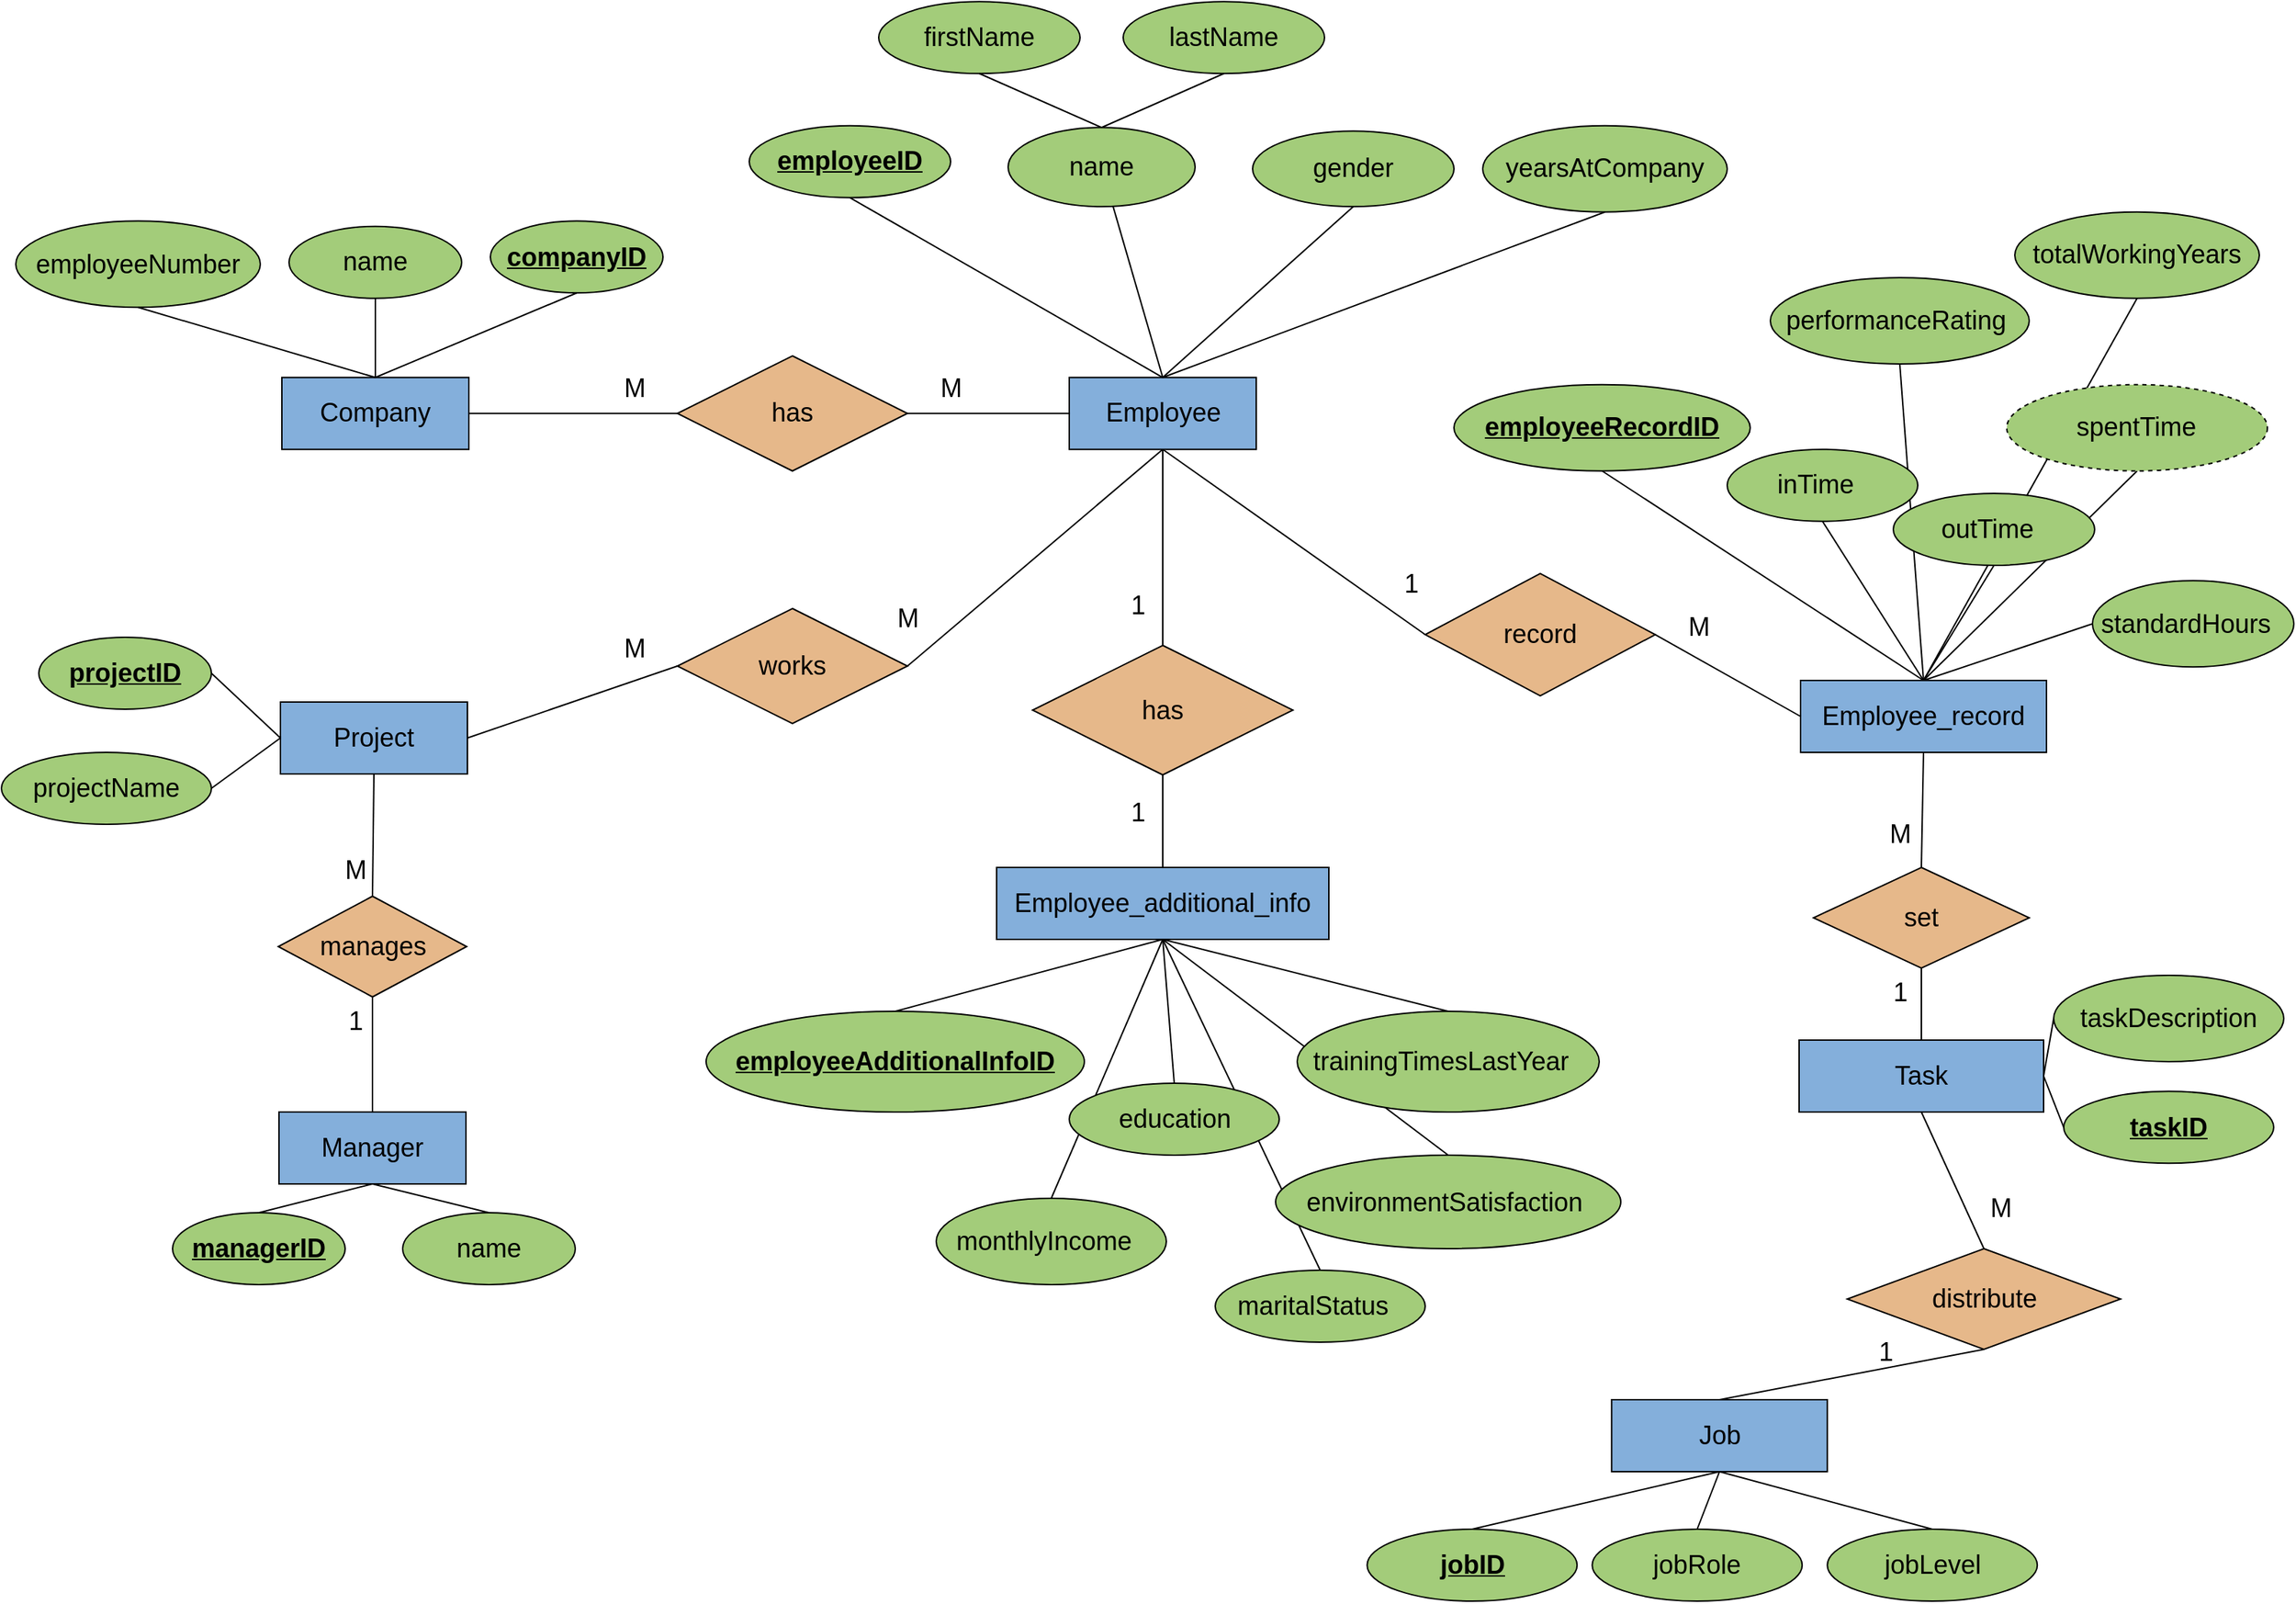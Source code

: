 <mxfile version="14.2.4" type="embed">
    <diagram id="7LlDo9ET-2zPZ-Q3xOvs" name="Shape">
        <mxGraphModel dx="1685" dy="1438" grid="1" gridSize="10" guides="1" tooltips="1" connect="1" arrows="1" fold="1" page="1" pageScale="1" pageWidth="827" pageHeight="1169" math="0" shadow="0">
            <root>
                <mxCell id="0"/>
                <mxCell id="1" parent="0"/>
                <mxCell id="2" value="&lt;font style=&quot;font-size: 18px&quot;&gt;Company&lt;/font&gt;" style="whiteSpace=wrap;html=1;align=center;fillColor=#84AFDB;" vertex="1" parent="1">
                    <mxGeometry x="255" y="299.38" width="130" height="50" as="geometry"/>
                </mxCell>
                <mxCell id="4" value="&lt;span style=&quot;font-size: 18px&quot;&gt;Project&lt;br&gt;&lt;/span&gt;" style="whiteSpace=wrap;html=1;align=center;fillColor=#84AFDB;" vertex="1" parent="1">
                    <mxGeometry x="254" y="525" width="130" height="50" as="geometry"/>
                </mxCell>
                <mxCell id="5" value="&lt;span style=&quot;font-size: 18px&quot;&gt;Task&lt;br&gt;&lt;/span&gt;" style="whiteSpace=wrap;html=1;align=center;fillColor=#84AFDB;" vertex="1" parent="1">
                    <mxGeometry x="1310" y="760" width="170" height="50" as="geometry"/>
                </mxCell>
                <mxCell id="6" value="&lt;span style=&quot;font-size: 18px&quot;&gt;Employee&lt;br&gt;&lt;/span&gt;" style="whiteSpace=wrap;html=1;align=center;fillColor=#84AFDB;" vertex="1" parent="1">
                    <mxGeometry x="802.5" y="299.38" width="130" height="50" as="geometry"/>
                </mxCell>
                <mxCell id="7" value="&lt;span style=&quot;font-size: 18px&quot;&gt;Manager&lt;br&gt;&lt;/span&gt;" style="whiteSpace=wrap;html=1;align=center;fillColor=#84AFDB;" vertex="1" parent="1">
                    <mxGeometry x="253" y="810" width="130" height="50" as="geometry"/>
                </mxCell>
                <mxCell id="8" value="&lt;span style=&quot;font-size: 18px&quot;&gt;Employee_record&lt;br&gt;&lt;/span&gt;" style="whiteSpace=wrap;html=1;align=center;fillColor=#84AFDB;" vertex="1" parent="1">
                    <mxGeometry x="1311" y="510" width="171" height="50" as="geometry"/>
                </mxCell>
                <mxCell id="9" value="&lt;span style=&quot;font-size: 18px&quot;&gt;Employee_additional_info&lt;br&gt;&lt;/span&gt;" style="whiteSpace=wrap;html=1;align=center;fillColor=#84AFDB;" vertex="1" parent="1">
                    <mxGeometry x="752" y="640" width="231" height="50" as="geometry"/>
                </mxCell>
                <mxCell id="10" value="&lt;span style=&quot;font-size: 18px&quot;&gt;Job&lt;br&gt;&lt;/span&gt;" style="whiteSpace=wrap;html=1;align=center;fillColor=#84AFDB;" vertex="1" parent="1">
                    <mxGeometry x="1179.63" y="1010" width="150" height="50" as="geometry"/>
                </mxCell>
                <mxCell id="12" value="&lt;font style=&quot;font-size: 18px&quot;&gt;&lt;u&gt;&lt;b&gt;companyID&lt;/b&gt;&lt;/u&gt;&lt;/font&gt;" style="ellipse;whiteSpace=wrap;html=1;align=center;fillColor=#A3CC7A;" vertex="1" parent="1">
                    <mxGeometry x="400" y="190.63" width="120" height="50" as="geometry"/>
                </mxCell>
                <mxCell id="14" value="&lt;font style=&quot;font-size: 18px&quot;&gt;name&lt;/font&gt;" style="ellipse;whiteSpace=wrap;html=1;align=center;fillColor=#A3CC7A;" vertex="1" parent="1">
                    <mxGeometry x="260" y="194.38" width="120" height="50" as="geometry"/>
                </mxCell>
                <mxCell id="15" value="&lt;font style=&quot;font-size: 18px&quot;&gt;employeeNumber&lt;/font&gt;" style="ellipse;whiteSpace=wrap;html=1;align=center;fillColor=#A3CC7A;" vertex="1" parent="1">
                    <mxGeometry x="70" y="190.63" width="170" height="60" as="geometry"/>
                </mxCell>
                <mxCell id="27" value="&lt;font style=&quot;font-size: 18px&quot;&gt;&lt;u&gt;&lt;b&gt;projectID&lt;/b&gt;&lt;/u&gt;&lt;/font&gt;" style="ellipse;whiteSpace=wrap;html=1;align=center;fillColor=#A3CC7A;" vertex="1" parent="1">
                    <mxGeometry x="86" y="480" width="120" height="50" as="geometry"/>
                </mxCell>
                <mxCell id="29" value="&lt;span style=&quot;font-size: 18px&quot;&gt;projectName&lt;/span&gt;" style="ellipse;whiteSpace=wrap;html=1;align=center;fillColor=#A3CC7A;" vertex="1" parent="1">
                    <mxGeometry x="60" y="560" width="146" height="50" as="geometry"/>
                </mxCell>
                <mxCell id="33" value="&lt;span style=&quot;font-size: 18px&quot;&gt;&lt;u&gt;&lt;b&gt;employeeID&lt;/b&gt;&lt;/u&gt;&lt;/span&gt;" style="ellipse;whiteSpace=wrap;html=1;align=center;fillColor=#A3CC7A;" vertex="1" parent="1">
                    <mxGeometry x="580" y="124.38" width="140" height="50" as="geometry"/>
                </mxCell>
                <mxCell id="34" value="&lt;span style=&quot;font-size: 18px&quot;&gt;firstName&lt;/span&gt;" style="ellipse;whiteSpace=wrap;html=1;align=center;fillColor=#A3CC7A;" vertex="1" parent="1">
                    <mxGeometry x="670" y="38.13" width="140" height="50" as="geometry"/>
                </mxCell>
                <mxCell id="35" value="&lt;span style=&quot;font-size: 18px&quot;&gt;lastName&lt;/span&gt;" style="ellipse;whiteSpace=wrap;html=1;align=center;fillColor=#A3CC7A;" vertex="1" parent="1">
                    <mxGeometry x="840" y="38.13" width="140" height="50" as="geometry"/>
                </mxCell>
                <mxCell id="36" value="&lt;span style=&quot;font-size: 18px&quot;&gt;gender&lt;/span&gt;" style="ellipse;whiteSpace=wrap;html=1;align=center;fillColor=#A3CC7A;" vertex="1" parent="1">
                    <mxGeometry x="930" y="128.13" width="140" height="52.5" as="geometry"/>
                </mxCell>
                <mxCell id="37" value="&lt;span style=&quot;font-size: 18px&quot;&gt;yearsAtCompany&lt;/span&gt;" style="ellipse;whiteSpace=wrap;html=1;align=center;fillColor=#A3CC7A;" vertex="1" parent="1">
                    <mxGeometry x="1090" y="124.38" width="170" height="60" as="geometry"/>
                </mxCell>
                <mxCell id="41" value="" style="endArrow=none;html=1;rounded=0;exitX=0.5;exitY=1;exitDx=0;exitDy=0;entryX=0.5;entryY=0;entryDx=0;entryDy=0;" edge="1" parent="1" source="33" target="6">
                    <mxGeometry relative="1" as="geometry">
                        <mxPoint x="730" y="450" as="sourcePoint"/>
                        <mxPoint x="890" y="450" as="targetPoint"/>
                    </mxGeometry>
                </mxCell>
                <mxCell id="44" value="" style="endArrow=none;html=1;rounded=0;exitX=0.5;exitY=0;exitDx=0;exitDy=0;entryX=0.5;entryY=1;entryDx=0;entryDy=0;" edge="1" parent="1" source="6" target="36">
                    <mxGeometry relative="1" as="geometry">
                        <mxPoint x="980" y="440" as="sourcePoint"/>
                        <mxPoint x="1140" y="440" as="targetPoint"/>
                    </mxGeometry>
                </mxCell>
                <mxCell id="45" value="" style="endArrow=none;html=1;rounded=0;exitX=0.5;exitY=1;exitDx=0;exitDy=0;entryX=0.5;entryY=0;entryDx=0;entryDy=0;" edge="1" parent="1" source="37" target="6">
                    <mxGeometry relative="1" as="geometry">
                        <mxPoint x="940" y="420" as="sourcePoint"/>
                        <mxPoint x="930" y="480" as="targetPoint"/>
                    </mxGeometry>
                </mxCell>
                <mxCell id="47" value="&lt;span style=&quot;font-size: 18px&quot;&gt;&lt;u&gt;&lt;b&gt;employeeRecordID&lt;/b&gt;&lt;/u&gt;&lt;/span&gt;" style="ellipse;whiteSpace=wrap;html=1;align=center;fillColor=#A3CC7A;" vertex="1" parent="1">
                    <mxGeometry x="1070" y="304.38" width="206" height="60" as="geometry"/>
                </mxCell>
                <mxCell id="50" value="&lt;span style=&quot;text-align: left&quot;&gt;&lt;font style=&quot;font-size: 18px&quot;&gt;performanceRating&amp;nbsp;&lt;/font&gt;&lt;/span&gt;" style="ellipse;whiteSpace=wrap;html=1;align=center;fillColor=#A3CC7A;" vertex="1" parent="1">
                    <mxGeometry x="1290" y="230" width="180" height="60" as="geometry"/>
                </mxCell>
                <mxCell id="52" value="&lt;span style=&quot;text-align: left&quot;&gt;&lt;font style=&quot;font-size: 18px&quot;&gt;standardHours&amp;nbsp;&amp;nbsp;&lt;/font&gt;&lt;/span&gt;" style="ellipse;whiteSpace=wrap;html=1;align=center;fillColor=#A3CC7A;" vertex="1" parent="1">
                    <mxGeometry x="1514" y="440.63" width="140" height="60" as="geometry"/>
                </mxCell>
                <mxCell id="53" value="&lt;span style=&quot;text-align: left&quot;&gt;&lt;font style=&quot;font-size: 18px&quot;&gt;totalWorkingYears&lt;/font&gt;&lt;/span&gt;" style="ellipse;whiteSpace=wrap;html=1;align=center;fillColor=#A3CC7A;" vertex="1" parent="1">
                    <mxGeometry x="1460" y="184.38" width="170" height="60" as="geometry"/>
                </mxCell>
                <mxCell id="56" value="" style="endArrow=none;html=1;rounded=0;exitX=0.5;exitY=0;exitDx=0;exitDy=0;entryX=0.5;entryY=1;entryDx=0;entryDy=0;" edge="1" parent="1" source="8" target="47">
                    <mxGeometry relative="1" as="geometry">
                        <mxPoint x="1238" y="600.63" as="sourcePoint"/>
                        <mxPoint x="1408" y="610.63" as="targetPoint"/>
                    </mxGeometry>
                </mxCell>
                <mxCell id="57" value="" style="endArrow=none;html=1;rounded=0;exitX=0.5;exitY=0;exitDx=0;exitDy=0;entryX=0.5;entryY=1;entryDx=0;entryDy=0;" edge="1" parent="1" source="8" target="50">
                    <mxGeometry relative="1" as="geometry">
                        <mxPoint x="1228" y="680.63" as="sourcePoint"/>
                        <mxPoint x="1388" y="680.63" as="targetPoint"/>
                    </mxGeometry>
                </mxCell>
                <mxCell id="58" value="" style="endArrow=none;html=1;rounded=0;exitX=0.5;exitY=0;exitDx=0;exitDy=0;entryX=0.5;entryY=1;entryDx=0;entryDy=0;" edge="1" parent="1" source="8" target="71">
                    <mxGeometry relative="1" as="geometry">
                        <mxPoint x="1358" y="610.63" as="sourcePoint"/>
                        <mxPoint x="1505.5" y="450.63" as="targetPoint"/>
                    </mxGeometry>
                </mxCell>
                <mxCell id="59" value="" style="endArrow=none;html=1;rounded=0;exitX=0.5;exitY=0;exitDx=0;exitDy=0;entryX=0;entryY=0.5;entryDx=0;entryDy=0;" edge="1" parent="1" source="8" target="52">
                    <mxGeometry relative="1" as="geometry">
                        <mxPoint x="1228" y="630.63" as="sourcePoint"/>
                        <mxPoint x="1388" y="630.63" as="targetPoint"/>
                    </mxGeometry>
                </mxCell>
                <mxCell id="60" value="" style="endArrow=none;html=1;rounded=0;exitX=0.5;exitY=0;exitDx=0;exitDy=0;entryX=0.5;entryY=1;entryDx=0;entryDy=0;" edge="1" parent="1" source="8" target="53">
                    <mxGeometry relative="1" as="geometry">
                        <mxPoint x="1258" y="680.63" as="sourcePoint"/>
                        <mxPoint x="1418" y="680.63" as="targetPoint"/>
                    </mxGeometry>
                </mxCell>
                <mxCell id="61" value="" style="endArrow=none;html=1;rounded=0;exitX=0.5;exitY=0;exitDx=0;exitDy=0;entryX=0.5;entryY=1;entryDx=0;entryDy=0;" edge="1" parent="1" source="8" target="55">
                    <mxGeometry relative="1" as="geometry">
                        <mxPoint x="1228" y="750.63" as="sourcePoint"/>
                        <mxPoint x="1388" y="750.63" as="targetPoint"/>
                    </mxGeometry>
                </mxCell>
                <mxCell id="62" value="" style="endArrow=none;html=1;rounded=0;entryX=0.5;entryY=1;entryDx=0;entryDy=0;exitX=0.5;exitY=0;exitDx=0;exitDy=0;" edge="1" parent="1" source="8" target="54">
                    <mxGeometry relative="1" as="geometry">
                        <mxPoint x="1380" y="490" as="sourcePoint"/>
                        <mxPoint x="1458" y="630.63" as="targetPoint"/>
                    </mxGeometry>
                </mxCell>
                <mxCell id="63" value="&lt;font style=&quot;font-size: 18px&quot;&gt;&lt;u&gt;&lt;b&gt;managerID&lt;/b&gt;&lt;/u&gt;&lt;/font&gt;" style="ellipse;whiteSpace=wrap;html=1;align=center;fillColor=#A3CC7A;" vertex="1" parent="1">
                    <mxGeometry x="179" y="880" width="120" height="50" as="geometry"/>
                </mxCell>
                <mxCell id="64" value="&lt;font style=&quot;font-size: 18px&quot;&gt;name&lt;/font&gt;" style="ellipse;whiteSpace=wrap;html=1;align=center;fillColor=#A3CC7A;" vertex="1" parent="1">
                    <mxGeometry x="339" y="880" width="120" height="50" as="geometry"/>
                </mxCell>
                <mxCell id="69" value="" style="endArrow=none;html=1;rounded=0;exitX=0.5;exitY=0;exitDx=0;exitDy=0;entryX=0.5;entryY=1;entryDx=0;entryDy=0;" edge="1" parent="1" source="63" target="7">
                    <mxGeometry relative="1" as="geometry">
                        <mxPoint x="269" y="1300" as="sourcePoint"/>
                        <mxPoint x="429" y="1300" as="targetPoint"/>
                    </mxGeometry>
                </mxCell>
                <mxCell id="70" value="" style="endArrow=none;html=1;rounded=0;exitX=0.5;exitY=0;exitDx=0;exitDy=0;entryX=0.5;entryY=1;entryDx=0;entryDy=0;" edge="1" parent="1" source="64" target="7">
                    <mxGeometry relative="1" as="geometry">
                        <mxPoint x="479" y="1260" as="sourcePoint"/>
                        <mxPoint x="639" y="1260" as="targetPoint"/>
                    </mxGeometry>
                </mxCell>
                <mxCell id="71" value="&lt;font style=&quot;font-size: 18px&quot;&gt;spentTime&lt;/font&gt;" style="ellipse;whiteSpace=wrap;html=1;align=center;dashed=1;fillColor=#A3CC7A;" vertex="1" parent="1">
                    <mxGeometry x="1454.38" y="304.38" width="181.25" height="60" as="geometry"/>
                </mxCell>
                <mxCell id="73" value="&lt;font style=&quot;font-size: 18px&quot;&gt;name&lt;/font&gt;" style="ellipse;whiteSpace=wrap;html=1;align=center;fillColor=#A3CC7A;" vertex="1" parent="1">
                    <mxGeometry x="760" y="125.63" width="130" height="55" as="geometry"/>
                </mxCell>
                <mxCell id="74" value="" style="endArrow=none;html=1;rounded=0;entryX=0.5;entryY=0;entryDx=0;entryDy=0;" edge="1" parent="1" source="73" target="6">
                    <mxGeometry relative="1" as="geometry">
                        <mxPoint x="690" y="400" as="sourcePoint"/>
                        <mxPoint x="850" y="400" as="targetPoint"/>
                    </mxGeometry>
                </mxCell>
                <mxCell id="75" value="" style="endArrow=none;html=1;rounded=0;exitX=0.5;exitY=1;exitDx=0;exitDy=0;entryX=0.5;entryY=0;entryDx=0;entryDy=0;" edge="1" parent="1" source="34" target="73">
                    <mxGeometry relative="1" as="geometry">
                        <mxPoint x="680" y="208.13" as="sourcePoint"/>
                        <mxPoint x="820" y="188.13" as="targetPoint"/>
                    </mxGeometry>
                </mxCell>
                <mxCell id="76" value="" style="endArrow=none;html=1;rounded=0;exitX=0.5;exitY=1;exitDx=0;exitDy=0;entryX=0.5;entryY=0;entryDx=0;entryDy=0;" edge="1" parent="1" source="35" target="73">
                    <mxGeometry relative="1" as="geometry">
                        <mxPoint x="690" y="218.13" as="sourcePoint"/>
                        <mxPoint x="850" y="218.13" as="targetPoint"/>
                    </mxGeometry>
                </mxCell>
                <mxCell id="78" value="" style="endArrow=none;html=1;rounded=0;exitX=0.5;exitY=1;exitDx=0;exitDy=0;entryX=0.5;entryY=0;entryDx=0;entryDy=0;" edge="1" parent="1" source="15" target="2">
                    <mxGeometry relative="1" as="geometry">
                        <mxPoint x="210" y="288.13" as="sourcePoint"/>
                        <mxPoint x="370" y="288.13" as="targetPoint"/>
                    </mxGeometry>
                </mxCell>
                <mxCell id="79" value="" style="endArrow=none;html=1;rounded=0;exitX=0.5;exitY=1;exitDx=0;exitDy=0;entryX=0.5;entryY=0;entryDx=0;entryDy=0;" edge="1" parent="1" source="14" target="2">
                    <mxGeometry relative="1" as="geometry">
                        <mxPoint x="150" y="358.13" as="sourcePoint"/>
                        <mxPoint x="310" y="358.13" as="targetPoint"/>
                    </mxGeometry>
                </mxCell>
                <mxCell id="80" value="" style="endArrow=none;html=1;rounded=0;exitX=0.5;exitY=1;exitDx=0;exitDy=0;entryX=0.5;entryY=0;entryDx=0;entryDy=0;" edge="1" parent="1" source="12" target="2">
                    <mxGeometry relative="1" as="geometry">
                        <mxPoint x="220" y="398.13" as="sourcePoint"/>
                        <mxPoint x="380" y="398.13" as="targetPoint"/>
                    </mxGeometry>
                </mxCell>
                <mxCell id="81" value="&lt;span style=&quot;font-size: 18px&quot;&gt;&lt;u&gt;&lt;b&gt;taskID&lt;/b&gt;&lt;/u&gt;&lt;/span&gt;" style="ellipse;whiteSpace=wrap;html=1;align=center;fillColor=#A3CC7A;" vertex="1" parent="1">
                    <mxGeometry x="1494" y="795.63" width="146" height="50" as="geometry"/>
                </mxCell>
                <mxCell id="82" value="&lt;span style=&quot;font-size: 18px&quot;&gt;taskDescription&lt;/span&gt;" style="ellipse;whiteSpace=wrap;html=1;align=center;fillColor=#A3CC7A;" vertex="1" parent="1">
                    <mxGeometry x="1487" y="715" width="160" height="60" as="geometry"/>
                </mxCell>
                <mxCell id="84" value="" style="endArrow=none;html=1;rounded=0;exitX=1;exitY=0.5;exitDx=0;exitDy=0;entryX=0;entryY=0.5;entryDx=0;entryDy=0;" edge="1" parent="1" source="5" target="81">
                    <mxGeometry relative="1" as="geometry">
                        <mxPoint x="1410" y="920" as="sourcePoint"/>
                        <mxPoint x="1570" y="920" as="targetPoint"/>
                    </mxGeometry>
                </mxCell>
                <mxCell id="85" value="" style="endArrow=none;html=1;rounded=0;exitX=1;exitY=0.5;exitDx=0;exitDy=0;entryX=0;entryY=0.5;entryDx=0;entryDy=0;" edge="1" parent="1" source="5" target="82">
                    <mxGeometry relative="1" as="geometry">
                        <mxPoint x="1440" y="960" as="sourcePoint"/>
                        <mxPoint x="1600" y="960" as="targetPoint"/>
                    </mxGeometry>
                </mxCell>
                <mxCell id="90" value="&lt;span style=&quot;font-size: 18px&quot;&gt;&lt;u&gt;&lt;b&gt;jobID&lt;/b&gt;&lt;/u&gt;&lt;/span&gt;" style="ellipse;whiteSpace=wrap;html=1;align=center;fillColor=#A3CC7A;" vertex="1" parent="1">
                    <mxGeometry x="1009.63" y="1100" width="146" height="50" as="geometry"/>
                </mxCell>
                <mxCell id="91" value="&lt;span style=&quot;font-size: 18px&quot;&gt;jobLevel&lt;/span&gt;" style="ellipse;whiteSpace=wrap;html=1;align=center;fillColor=#A3CC7A;" vertex="1" parent="1">
                    <mxGeometry x="1329.63" y="1100" width="146" height="50" as="geometry"/>
                </mxCell>
                <mxCell id="92" value="&lt;span style=&quot;font-size: 18px&quot;&gt;jobRole&lt;/span&gt;" style="ellipse;whiteSpace=wrap;html=1;align=center;fillColor=#A3CC7A;" vertex="1" parent="1">
                    <mxGeometry x="1166.13" y="1100" width="146" height="50" as="geometry"/>
                </mxCell>
                <mxCell id="93" value="" style="endArrow=none;html=1;rounded=0;exitX=0.5;exitY=1;exitDx=0;exitDy=0;entryX=0.5;entryY=0;entryDx=0;entryDy=0;" edge="1" parent="1" source="10" target="90">
                    <mxGeometry relative="1" as="geometry">
                        <mxPoint x="1159.63" y="1230" as="sourcePoint"/>
                        <mxPoint x="1319.63" y="1230" as="targetPoint"/>
                    </mxGeometry>
                </mxCell>
                <mxCell id="94" value="" style="endArrow=none;html=1;rounded=0;exitX=0.5;exitY=1;exitDx=0;exitDy=0;entryX=0.5;entryY=0;entryDx=0;entryDy=0;" edge="1" parent="1" source="10" target="92">
                    <mxGeometry relative="1" as="geometry">
                        <mxPoint x="1159.63" y="1260" as="sourcePoint"/>
                        <mxPoint x="1269.63" y="1150" as="targetPoint"/>
                    </mxGeometry>
                </mxCell>
                <mxCell id="95" value="" style="endArrow=none;html=1;rounded=0;exitX=0.5;exitY=1;exitDx=0;exitDy=0;entryX=0.5;entryY=0;entryDx=0;entryDy=0;" edge="1" parent="1" source="10" target="91">
                    <mxGeometry relative="1" as="geometry">
                        <mxPoint x="1209.63" y="1260" as="sourcePoint"/>
                        <mxPoint x="1369.63" y="1260" as="targetPoint"/>
                    </mxGeometry>
                </mxCell>
                <mxCell id="97" value="&lt;span style=&quot;font-size: 18px&quot;&gt;&lt;u&gt;&lt;b&gt;employeeAdditionalInfoID&lt;/b&gt;&lt;/u&gt;&lt;/span&gt;" style="ellipse;whiteSpace=wrap;html=1;align=center;fillColor=#A3CC7A;" vertex="1" parent="1">
                    <mxGeometry x="550" y="740" width="263" height="70" as="geometry"/>
                </mxCell>
                <mxCell id="98" value="&lt;span style=&quot;text-align: left&quot;&gt;&lt;font style=&quot;font-size: 18px&quot;&gt;maritalStatus&amp;nbsp;&amp;nbsp;&lt;/font&gt;&lt;/span&gt;" style="ellipse;whiteSpace=wrap;html=1;align=center;fillColor=#A3CC7A;" vertex="1" parent="1">
                    <mxGeometry x="904" y="920" width="146" height="50" as="geometry"/>
                </mxCell>
                <mxCell id="99" value="&lt;span style=&quot;text-align: left&quot;&gt;&lt;font style=&quot;font-size: 18px&quot;&gt;monthlyIncome&amp;nbsp;&amp;nbsp;&lt;/font&gt;&lt;/span&gt;" style="ellipse;whiteSpace=wrap;html=1;align=center;fillColor=#A3CC7A;" vertex="1" parent="1">
                    <mxGeometry x="710" y="870" width="160" height="60" as="geometry"/>
                </mxCell>
                <mxCell id="102" value="" style="endArrow=none;html=1;rounded=0;exitX=0.5;exitY=1;exitDx=0;exitDy=0;entryX=0.5;entryY=0;entryDx=0;entryDy=0;" edge="1" parent="1" source="9" target="97">
                    <mxGeometry relative="1" as="geometry">
                        <mxPoint x="590" y="940" as="sourcePoint"/>
                        <mxPoint x="750" y="940" as="targetPoint"/>
                    </mxGeometry>
                </mxCell>
                <mxCell id="103" value="" style="endArrow=none;html=1;rounded=0;exitX=0.5;exitY=1;exitDx=0;exitDy=0;entryX=0.5;entryY=0;entryDx=0;entryDy=0;" edge="1" parent="1" source="9" target="96">
                    <mxGeometry relative="1" as="geometry">
                        <mxPoint x="780" y="780" as="sourcePoint"/>
                        <mxPoint x="940" y="780" as="targetPoint"/>
                    </mxGeometry>
                </mxCell>
                <mxCell id="104" value="" style="endArrow=none;html=1;rounded=0;entryX=0.5;entryY=0;entryDx=0;entryDy=0;exitX=0.5;exitY=1;exitDx=0;exitDy=0;" edge="1" parent="1" source="9" target="101">
                    <mxGeometry relative="1" as="geometry">
                        <mxPoint x="850" y="720" as="sourcePoint"/>
                        <mxPoint x="1120" y="730" as="targetPoint"/>
                    </mxGeometry>
                </mxCell>
                <mxCell id="105" value="" style="endArrow=none;html=1;rounded=0;entryX=0.5;entryY=0;entryDx=0;entryDy=0;exitX=0.5;exitY=1;exitDx=0;exitDy=0;" edge="1" parent="1" source="9" target="99">
                    <mxGeometry relative="1" as="geometry">
                        <mxPoint x="850" y="720" as="sourcePoint"/>
                        <mxPoint x="940" y="820" as="targetPoint"/>
                    </mxGeometry>
                </mxCell>
                <mxCell id="106" value="" style="endArrow=none;html=1;rounded=0;entryX=0.5;entryY=0;entryDx=0;entryDy=0;exitX=0.5;exitY=1;exitDx=0;exitDy=0;" edge="1" parent="1" source="9" target="100">
                    <mxGeometry relative="1" as="geometry">
                        <mxPoint x="800" y="770" as="sourcePoint"/>
                        <mxPoint x="770" y="930" as="targetPoint"/>
                    </mxGeometry>
                </mxCell>
                <mxCell id="107" value="" style="endArrow=none;html=1;rounded=0;entryX=0.5;entryY=0;entryDx=0;entryDy=0;exitX=0.5;exitY=1;exitDx=0;exitDy=0;" edge="1" parent="1" source="9" target="98">
                    <mxGeometry relative="1" as="geometry">
                        <mxPoint x="710" y="860" as="sourcePoint"/>
                        <mxPoint x="870" y="860" as="targetPoint"/>
                    </mxGeometry>
                </mxCell>
                <mxCell id="120" value="&lt;font style=&quot;font-size: 18px&quot;&gt;has&lt;/font&gt;" style="shape=rhombus;perimeter=rhombusPerimeter;whiteSpace=wrap;html=1;align=center;fillColor=#E6B88A;" vertex="1" parent="1">
                    <mxGeometry x="530" y="284.38" width="160" height="80" as="geometry"/>
                </mxCell>
                <mxCell id="121" value="" style="endArrow=none;html=1;rounded=0;exitX=1;exitY=0.5;exitDx=0;exitDy=0;entryX=0;entryY=0.5;entryDx=0;entryDy=0;" edge="1" parent="1" source="2" target="120">
                    <mxGeometry relative="1" as="geometry">
                        <mxPoint x="418" y="490" as="sourcePoint"/>
                        <mxPoint x="520" y="324.38" as="targetPoint"/>
                    </mxGeometry>
                </mxCell>
                <mxCell id="122" value="" style="endArrow=none;html=1;rounded=0;exitX=1;exitY=0.5;exitDx=0;exitDy=0;entryX=0;entryY=0.5;entryDx=0;entryDy=0;" edge="1" parent="1" source="120" target="6">
                    <mxGeometry relative="1" as="geometry">
                        <mxPoint x="580" y="470" as="sourcePoint"/>
                        <mxPoint x="790" y="350" as="targetPoint"/>
                    </mxGeometry>
                </mxCell>
                <mxCell id="129" value="&lt;font style=&quot;font-size: 18px ; font-weight: normal&quot;&gt;M&lt;/font&gt;" style="text;strokeColor=none;fillColor=none;html=1;fontSize=24;fontStyle=1;verticalAlign=middle;align=center;" vertex="1" parent="1">
                    <mxGeometry x="710" y="290" width="20" height="30" as="geometry"/>
                </mxCell>
                <mxCell id="135" value="&lt;font style=&quot;font-size: 18px ; font-weight: normal&quot;&gt;M&lt;/font&gt;" style="text;strokeColor=none;fillColor=none;html=1;fontSize=24;fontStyle=1;verticalAlign=middle;align=center;" vertex="1" parent="1">
                    <mxGeometry x="490" y="290" width="20" height="30" as="geometry"/>
                </mxCell>
                <mxCell id="136" value="&lt;font style=&quot;font-size: 18px&quot;&gt;works&lt;/font&gt;" style="shape=rhombus;perimeter=rhombusPerimeter;whiteSpace=wrap;html=1;align=center;fillColor=#E6B88A;" vertex="1" parent="1">
                    <mxGeometry x="530" y="460" width="160" height="80" as="geometry"/>
                </mxCell>
                <mxCell id="138" value="" style="endArrow=none;html=1;rounded=0;exitX=1;exitY=0.5;exitDx=0;exitDy=0;entryX=0;entryY=0.5;entryDx=0;entryDy=0;" edge="1" parent="1" source="27" target="4">
                    <mxGeometry relative="1" as="geometry">
                        <mxPoint x="120" y="705" as="sourcePoint"/>
                        <mxPoint x="280" y="705" as="targetPoint"/>
                    </mxGeometry>
                </mxCell>
                <mxCell id="139" value="" style="endArrow=none;html=1;rounded=0;exitX=1;exitY=0.5;exitDx=0;exitDy=0;entryX=0;entryY=0.5;entryDx=0;entryDy=0;" edge="1" parent="1" source="29" target="4">
                    <mxGeometry relative="1" as="geometry">
                        <mxPoint x="110" y="735" as="sourcePoint"/>
                        <mxPoint x="270" y="735" as="targetPoint"/>
                    </mxGeometry>
                </mxCell>
                <mxCell id="140" value="" style="endArrow=none;html=1;rounded=0;exitX=1;exitY=0.5;exitDx=0;exitDy=0;entryX=0;entryY=0.5;entryDx=0;entryDy=0;" edge="1" parent="1" source="4" target="136">
                    <mxGeometry relative="1" as="geometry">
                        <mxPoint x="316" y="680" as="sourcePoint"/>
                        <mxPoint x="522" y="484.37" as="targetPoint"/>
                    </mxGeometry>
                </mxCell>
                <mxCell id="141" value="" style="endArrow=none;html=1;rounded=0;exitX=1;exitY=0.5;exitDx=0;exitDy=0;entryX=0.5;entryY=1;entryDx=0;entryDy=0;" edge="1" parent="1" source="136" target="6">
                    <mxGeometry relative="1" as="geometry">
                        <mxPoint x="520" y="650" as="sourcePoint"/>
                        <mxPoint x="680" y="650" as="targetPoint"/>
                    </mxGeometry>
                </mxCell>
                <mxCell id="142" value="&lt;font style=&quot;font-size: 18px ; font-weight: normal&quot;&gt;M&lt;/font&gt;" style="text;strokeColor=none;fillColor=none;html=1;fontSize=24;fontStyle=1;verticalAlign=middle;align=center;" vertex="1" parent="1">
                    <mxGeometry x="490" y="470.63" width="20" height="30" as="geometry"/>
                </mxCell>
                <mxCell id="143" value="&lt;font style=&quot;font-size: 18px ; font-weight: normal&quot;&gt;M&lt;/font&gt;" style="text;strokeColor=none;fillColor=none;html=1;fontSize=24;fontStyle=1;verticalAlign=middle;align=center;" vertex="1" parent="1">
                    <mxGeometry x="680" y="450" width="20" height="30" as="geometry"/>
                </mxCell>
                <mxCell id="144" value="&lt;font style=&quot;font-size: 18px&quot;&gt;manages&lt;/font&gt;" style="shape=rhombus;perimeter=rhombusPerimeter;whiteSpace=wrap;html=1;align=center;fillColor=#E6B88A;" vertex="1" parent="1">
                    <mxGeometry x="252.5" y="660" width="131" height="70" as="geometry"/>
                </mxCell>
                <mxCell id="145" value="" style="endArrow=none;html=1;rounded=0;entryX=0.5;entryY=0;entryDx=0;entryDy=0;" edge="1" parent="1" source="144" target="7">
                    <mxGeometry relative="1" as="geometry">
                        <mxPoint x="156" y="760" as="sourcePoint"/>
                        <mxPoint x="316" y="760" as="targetPoint"/>
                    </mxGeometry>
                </mxCell>
                <mxCell id="146" value="" style="endArrow=none;html=1;rounded=0;exitX=0.5;exitY=0;exitDx=0;exitDy=0;entryX=0.5;entryY=1;entryDx=0;entryDy=0;" edge="1" parent="1" source="144" target="4">
                    <mxGeometry relative="1" as="geometry">
                        <mxPoint x="176" y="750" as="sourcePoint"/>
                        <mxPoint x="336" y="750" as="targetPoint"/>
                    </mxGeometry>
                </mxCell>
                <mxCell id="147" value="&lt;font style=&quot;font-size: 18px ; font-weight: normal&quot;&gt;M&lt;/font&gt;" style="text;strokeColor=none;fillColor=none;html=1;fontSize=24;fontStyle=1;verticalAlign=middle;align=center;" vertex="1" parent="1">
                    <mxGeometry x="296" y="625" width="20" height="30" as="geometry"/>
                </mxCell>
                <mxCell id="148" value="&lt;font style=&quot;font-size: 18px ; font-weight: normal&quot;&gt;1&lt;/font&gt;" style="text;strokeColor=none;fillColor=none;html=1;fontSize=24;fontStyle=1;verticalAlign=middle;align=center;" vertex="1" parent="1">
                    <mxGeometry x="296" y="730" width="20" height="30" as="geometry"/>
                </mxCell>
                <mxCell id="150" value="&lt;div&gt;&lt;span style=&quot;font-size: 18px&quot;&gt;record&lt;/span&gt;&lt;/div&gt;" style="shape=rhombus;perimeter=rhombusPerimeter;whiteSpace=wrap;html=1;align=center;fillColor=#E6B88A;" vertex="1" parent="1">
                    <mxGeometry x="1050" y="435.63" width="160" height="85" as="geometry"/>
                </mxCell>
                <mxCell id="151" value="" style="endArrow=none;html=1;rounded=0;exitX=0.5;exitY=1;exitDx=0;exitDy=0;entryX=0;entryY=0.5;entryDx=0;entryDy=0;" edge="1" parent="1" source="6" target="150">
                    <mxGeometry relative="1" as="geometry">
                        <mxPoint x="1060" y="700" as="sourcePoint"/>
                        <mxPoint x="1220" y="700" as="targetPoint"/>
                    </mxGeometry>
                </mxCell>
                <mxCell id="152" value="" style="endArrow=none;html=1;rounded=0;exitX=1;exitY=0.5;exitDx=0;exitDy=0;entryX=0;entryY=0.5;entryDx=0;entryDy=0;" edge="1" parent="1" source="150" target="8">
                    <mxGeometry relative="1" as="geometry">
                        <mxPoint x="980" y="670" as="sourcePoint"/>
                        <mxPoint x="1140" y="670" as="targetPoint"/>
                    </mxGeometry>
                </mxCell>
                <mxCell id="154" value="&lt;font style=&quot;font-size: 18px ; font-weight: normal&quot;&gt;1&lt;/font&gt;" style="text;strokeColor=none;fillColor=none;html=1;fontSize=24;fontStyle=1;verticalAlign=middle;align=center;" vertex="1" parent="1">
                    <mxGeometry x="1030" y="425.63" width="20" height="30" as="geometry"/>
                </mxCell>
                <mxCell id="156" value="&lt;font style=&quot;font-size: 18px ; font-weight: normal&quot;&gt;M&lt;/font&gt;" style="text;strokeColor=none;fillColor=none;html=1;fontSize=24;fontStyle=1;verticalAlign=middle;align=center;" vertex="1" parent="1">
                    <mxGeometry x="1203" y="455.63" width="73" height="30" as="geometry"/>
                </mxCell>
                <mxCell id="159" style="edgeStyle=none;rounded=0;orthogonalLoop=1;jettySize=auto;html=1;exitX=1;exitY=1;exitDx=0;exitDy=0;" edge="1" parent="1" source="53" target="53">
                    <mxGeometry relative="1" as="geometry"/>
                </mxCell>
                <mxCell id="160" style="edgeStyle=none;rounded=0;orthogonalLoop=1;jettySize=auto;html=1;exitX=0.5;exitY=1;exitDx=0;exitDy=0;" edge="1" parent="1" source="54" target="54">
                    <mxGeometry relative="1" as="geometry"/>
                </mxCell>
                <mxCell id="55" value="&lt;span style=&quot;text-align: left&quot;&gt;&lt;font style=&quot;font-size: 18px&quot;&gt;outTime&amp;nbsp;&amp;nbsp;&lt;/font&gt;&lt;/span&gt;" style="ellipse;whiteSpace=wrap;html=1;align=center;fillColor=#A3CC7A;" vertex="1" parent="1">
                    <mxGeometry x="1375.5" y="380" width="140" height="50" as="geometry"/>
                </mxCell>
                <mxCell id="101" value="&lt;span style=&quot;text-align: left&quot;&gt;&lt;font style=&quot;font-size: 18px&quot;&gt;trainingTimesLastYear&amp;nbsp;&amp;nbsp;&lt;/font&gt;&lt;/span&gt;" style="ellipse;whiteSpace=wrap;html=1;align=center;fillColor=#A3CC7A;" vertex="1" parent="1">
                    <mxGeometry x="961" y="740" width="210" height="70" as="geometry"/>
                </mxCell>
                <mxCell id="100" value="&lt;span style=&quot;text-align: left&quot;&gt;&lt;font style=&quot;font-size: 18px&quot;&gt;environmentSatisfaction&amp;nbsp;&lt;/font&gt;&lt;/span&gt;" style="ellipse;whiteSpace=wrap;html=1;align=center;fillColor=#A3CC7A;" vertex="1" parent="1">
                    <mxGeometry x="946" y="840" width="240" height="65" as="geometry"/>
                </mxCell>
                <mxCell id="96" value="&lt;span style=&quot;font-size: 18px&quot;&gt;education&lt;/span&gt;" style="ellipse;whiteSpace=wrap;html=1;align=center;fillColor=#A3CC7A;" vertex="1" parent="1">
                    <mxGeometry x="802.5" y="790" width="146" height="50" as="geometry"/>
                </mxCell>
                <mxCell id="164" value="&lt;span style=&quot;font-size: 18px&quot;&gt;has&lt;/span&gt;" style="shape=rhombus;perimeter=rhombusPerimeter;whiteSpace=wrap;html=1;align=center;fillColor=#E6B88A;" vertex="1" parent="1">
                    <mxGeometry x="777" y="485.63" width="181" height="90" as="geometry"/>
                </mxCell>
                <mxCell id="165" value="" style="endArrow=none;html=1;rounded=0;exitX=0.5;exitY=0;exitDx=0;exitDy=0;entryX=0.5;entryY=1;entryDx=0;entryDy=0;" edge="1" parent="1" source="9" target="164">
                    <mxGeometry relative="1" as="geometry">
                        <mxPoint x="540" y="640" as="sourcePoint"/>
                        <mxPoint x="700" y="640" as="targetPoint"/>
                    </mxGeometry>
                </mxCell>
                <mxCell id="166" value="" style="endArrow=none;html=1;rounded=0;exitX=0.5;exitY=1;exitDx=0;exitDy=0;entryX=0.5;entryY=0;entryDx=0;entryDy=0;" edge="1" parent="1" source="6" target="164">
                    <mxGeometry relative="1" as="geometry">
                        <mxPoint x="640" y="640" as="sourcePoint"/>
                        <mxPoint x="800" y="640" as="targetPoint"/>
                    </mxGeometry>
                </mxCell>
                <mxCell id="167" value="&lt;font style=&quot;font-size: 18px ; font-weight: normal&quot;&gt;1&lt;/font&gt;" style="text;strokeColor=none;fillColor=none;html=1;fontSize=24;fontStyle=1;verticalAlign=middle;align=center;" vertex="1" parent="1">
                    <mxGeometry x="840" y="440.63" width="20" height="30" as="geometry"/>
                </mxCell>
                <mxCell id="168" value="&lt;font style=&quot;font-size: 18px ; font-weight: normal&quot;&gt;1&lt;/font&gt;" style="text;strokeColor=none;fillColor=none;html=1;fontSize=24;fontStyle=1;verticalAlign=middle;align=center;" vertex="1" parent="1">
                    <mxGeometry x="840" y="585" width="20" height="30" as="geometry"/>
                </mxCell>
                <mxCell id="170" value="" style="endArrow=none;html=1;rounded=0;exitX=0.5;exitY=1;exitDx=0;exitDy=0;entryX=0.5;entryY=0;entryDx=0;entryDy=0;" edge="1" parent="1" source="171" target="5">
                    <mxGeometry relative="1" as="geometry">
                        <mxPoint x="1260" y="1050" as="sourcePoint"/>
                        <mxPoint x="1420" y="1050" as="targetPoint"/>
                    </mxGeometry>
                </mxCell>
                <mxCell id="171" value="&lt;span style=&quot;font-size: 18px&quot;&gt;set&lt;/span&gt;" style="shape=rhombus;perimeter=rhombusPerimeter;whiteSpace=wrap;html=1;align=center;fillColor=#E6B88A;" vertex="1" parent="1">
                    <mxGeometry x="1320" y="640" width="150" height="70" as="geometry"/>
                </mxCell>
                <mxCell id="172" value="" style="endArrow=none;html=1;rounded=0;exitX=0.5;exitY=0;exitDx=0;exitDy=0;entryX=0.5;entryY=1;entryDx=0;entryDy=0;" edge="1" parent="1" source="171" target="8">
                    <mxGeometry relative="1" as="geometry">
                        <mxPoint x="1390" y="1070" as="sourcePoint"/>
                        <mxPoint x="1550" y="1070" as="targetPoint"/>
                    </mxGeometry>
                </mxCell>
                <mxCell id="173" value="&lt;font style=&quot;font-size: 18px ; font-weight: normal&quot;&gt;1&lt;/font&gt;" style="text;strokeColor=none;fillColor=none;html=1;fontSize=24;fontStyle=1;verticalAlign=middle;align=center;" vertex="1" parent="1">
                    <mxGeometry x="1370" y="710" width="20" height="30" as="geometry"/>
                </mxCell>
                <mxCell id="174" value="&lt;font style=&quot;font-size: 18px ; font-weight: normal&quot;&gt;M&lt;/font&gt;" style="text;strokeColor=none;fillColor=none;html=1;fontSize=24;fontStyle=1;verticalAlign=middle;align=center;" vertex="1" parent="1">
                    <mxGeometry x="1343.5" y="600" width="73" height="30" as="geometry"/>
                </mxCell>
                <mxCell id="175" value="&lt;font style=&quot;font-size: 18px&quot;&gt;distribute&lt;/font&gt;" style="shape=rhombus;perimeter=rhombusPerimeter;whiteSpace=wrap;html=1;align=center;fillColor=#E6B88A;" vertex="1" parent="1">
                    <mxGeometry x="1343.5" y="905" width="190" height="70" as="geometry"/>
                </mxCell>
                <mxCell id="176" value="" style="endArrow=none;html=1;rounded=0;exitX=0.5;exitY=0;exitDx=0;exitDy=0;entryX=0.5;entryY=1;entryDx=0;entryDy=0;" edge="1" parent="1" source="10" target="175">
                    <mxGeometry relative="1" as="geometry">
                        <mxPoint x="1410" y="1010" as="sourcePoint"/>
                        <mxPoint x="1570" y="1010" as="targetPoint"/>
                    </mxGeometry>
                </mxCell>
                <mxCell id="177" value="" style="endArrow=none;html=1;rounded=0;exitX=0.5;exitY=0;exitDx=0;exitDy=0;entryX=0.5;entryY=1;entryDx=0;entryDy=0;" edge="1" parent="1" source="175" target="5">
                    <mxGeometry relative="1" as="geometry">
                        <mxPoint x="1400" y="1010" as="sourcePoint"/>
                        <mxPoint x="1560" y="1010" as="targetPoint"/>
                    </mxGeometry>
                </mxCell>
                <mxCell id="178" value="&lt;span style=&quot;font-size: 18px ; font-weight: 400&quot;&gt;M&lt;/span&gt;" style="text;strokeColor=none;fillColor=none;html=1;fontSize=24;fontStyle=1;verticalAlign=middle;align=center;" vertex="1" parent="1">
                    <mxGeometry x="1440" y="860" width="20" height="30" as="geometry"/>
                </mxCell>
                <mxCell id="179" value="&lt;font style=&quot;font-size: 18px ; font-weight: normal&quot;&gt;1&lt;/font&gt;" style="text;strokeColor=none;fillColor=none;html=1;fontSize=24;fontStyle=1;verticalAlign=middle;align=center;" vertex="1" parent="1">
                    <mxGeometry x="1360" y="960" width="20" height="30" as="geometry"/>
                </mxCell>
                <mxCell id="54" value="&lt;span style=&quot;text-align: left&quot;&gt;&lt;font style=&quot;font-size: 18px&quot;&gt;inTime&amp;nbsp;&amp;nbsp;&lt;/font&gt;&lt;/span&gt;" style="ellipse;whiteSpace=wrap;html=1;align=center;fillColor=#A3CC7A;" vertex="1" parent="1">
                    <mxGeometry x="1260" y="349.38" width="132.5" height="50" as="geometry"/>
                </mxCell>
            </root>
        </mxGraphModel>
    </diagram>
</mxfile>